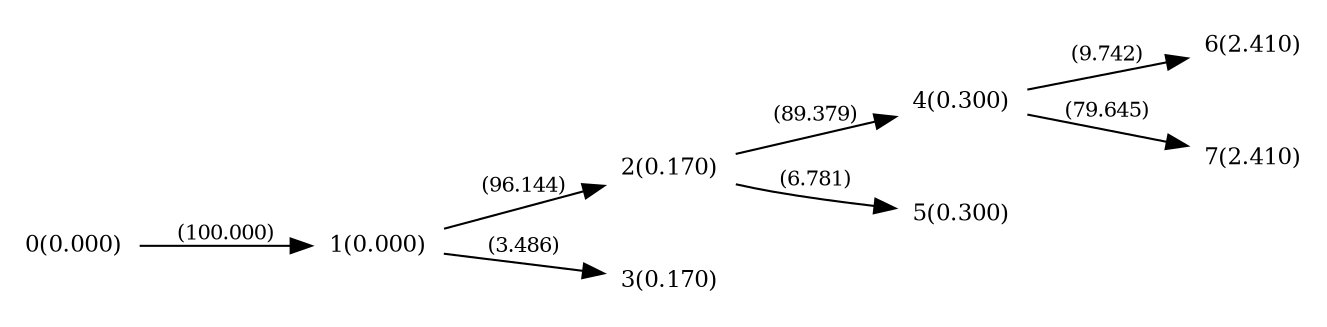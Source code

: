 digraph "graph" {

rankdir="LR";
node [shape=plaintext, fontsize=11];
edge [fontsize=10];

0 [label="0(0.000)"];
1 [label="1(0.000)"];
2 [label="2(0.170)"];
3 [label="3(0.170)"];
4 [label="4(0.300)"];
5 [label="5(0.300)"];
6 [label="6(2.410)"];
7 [label="7(2.410)"];

0->1 [label="(100.000)"];
1->2 [label="(96.144)"];
1->3 [label="(3.486)"];
2->4 [label="(89.379)"];
2->5 [label="(6.781)"];
4->6 [label="(9.742)"];
4->7 [label="(79.645)"];

}
